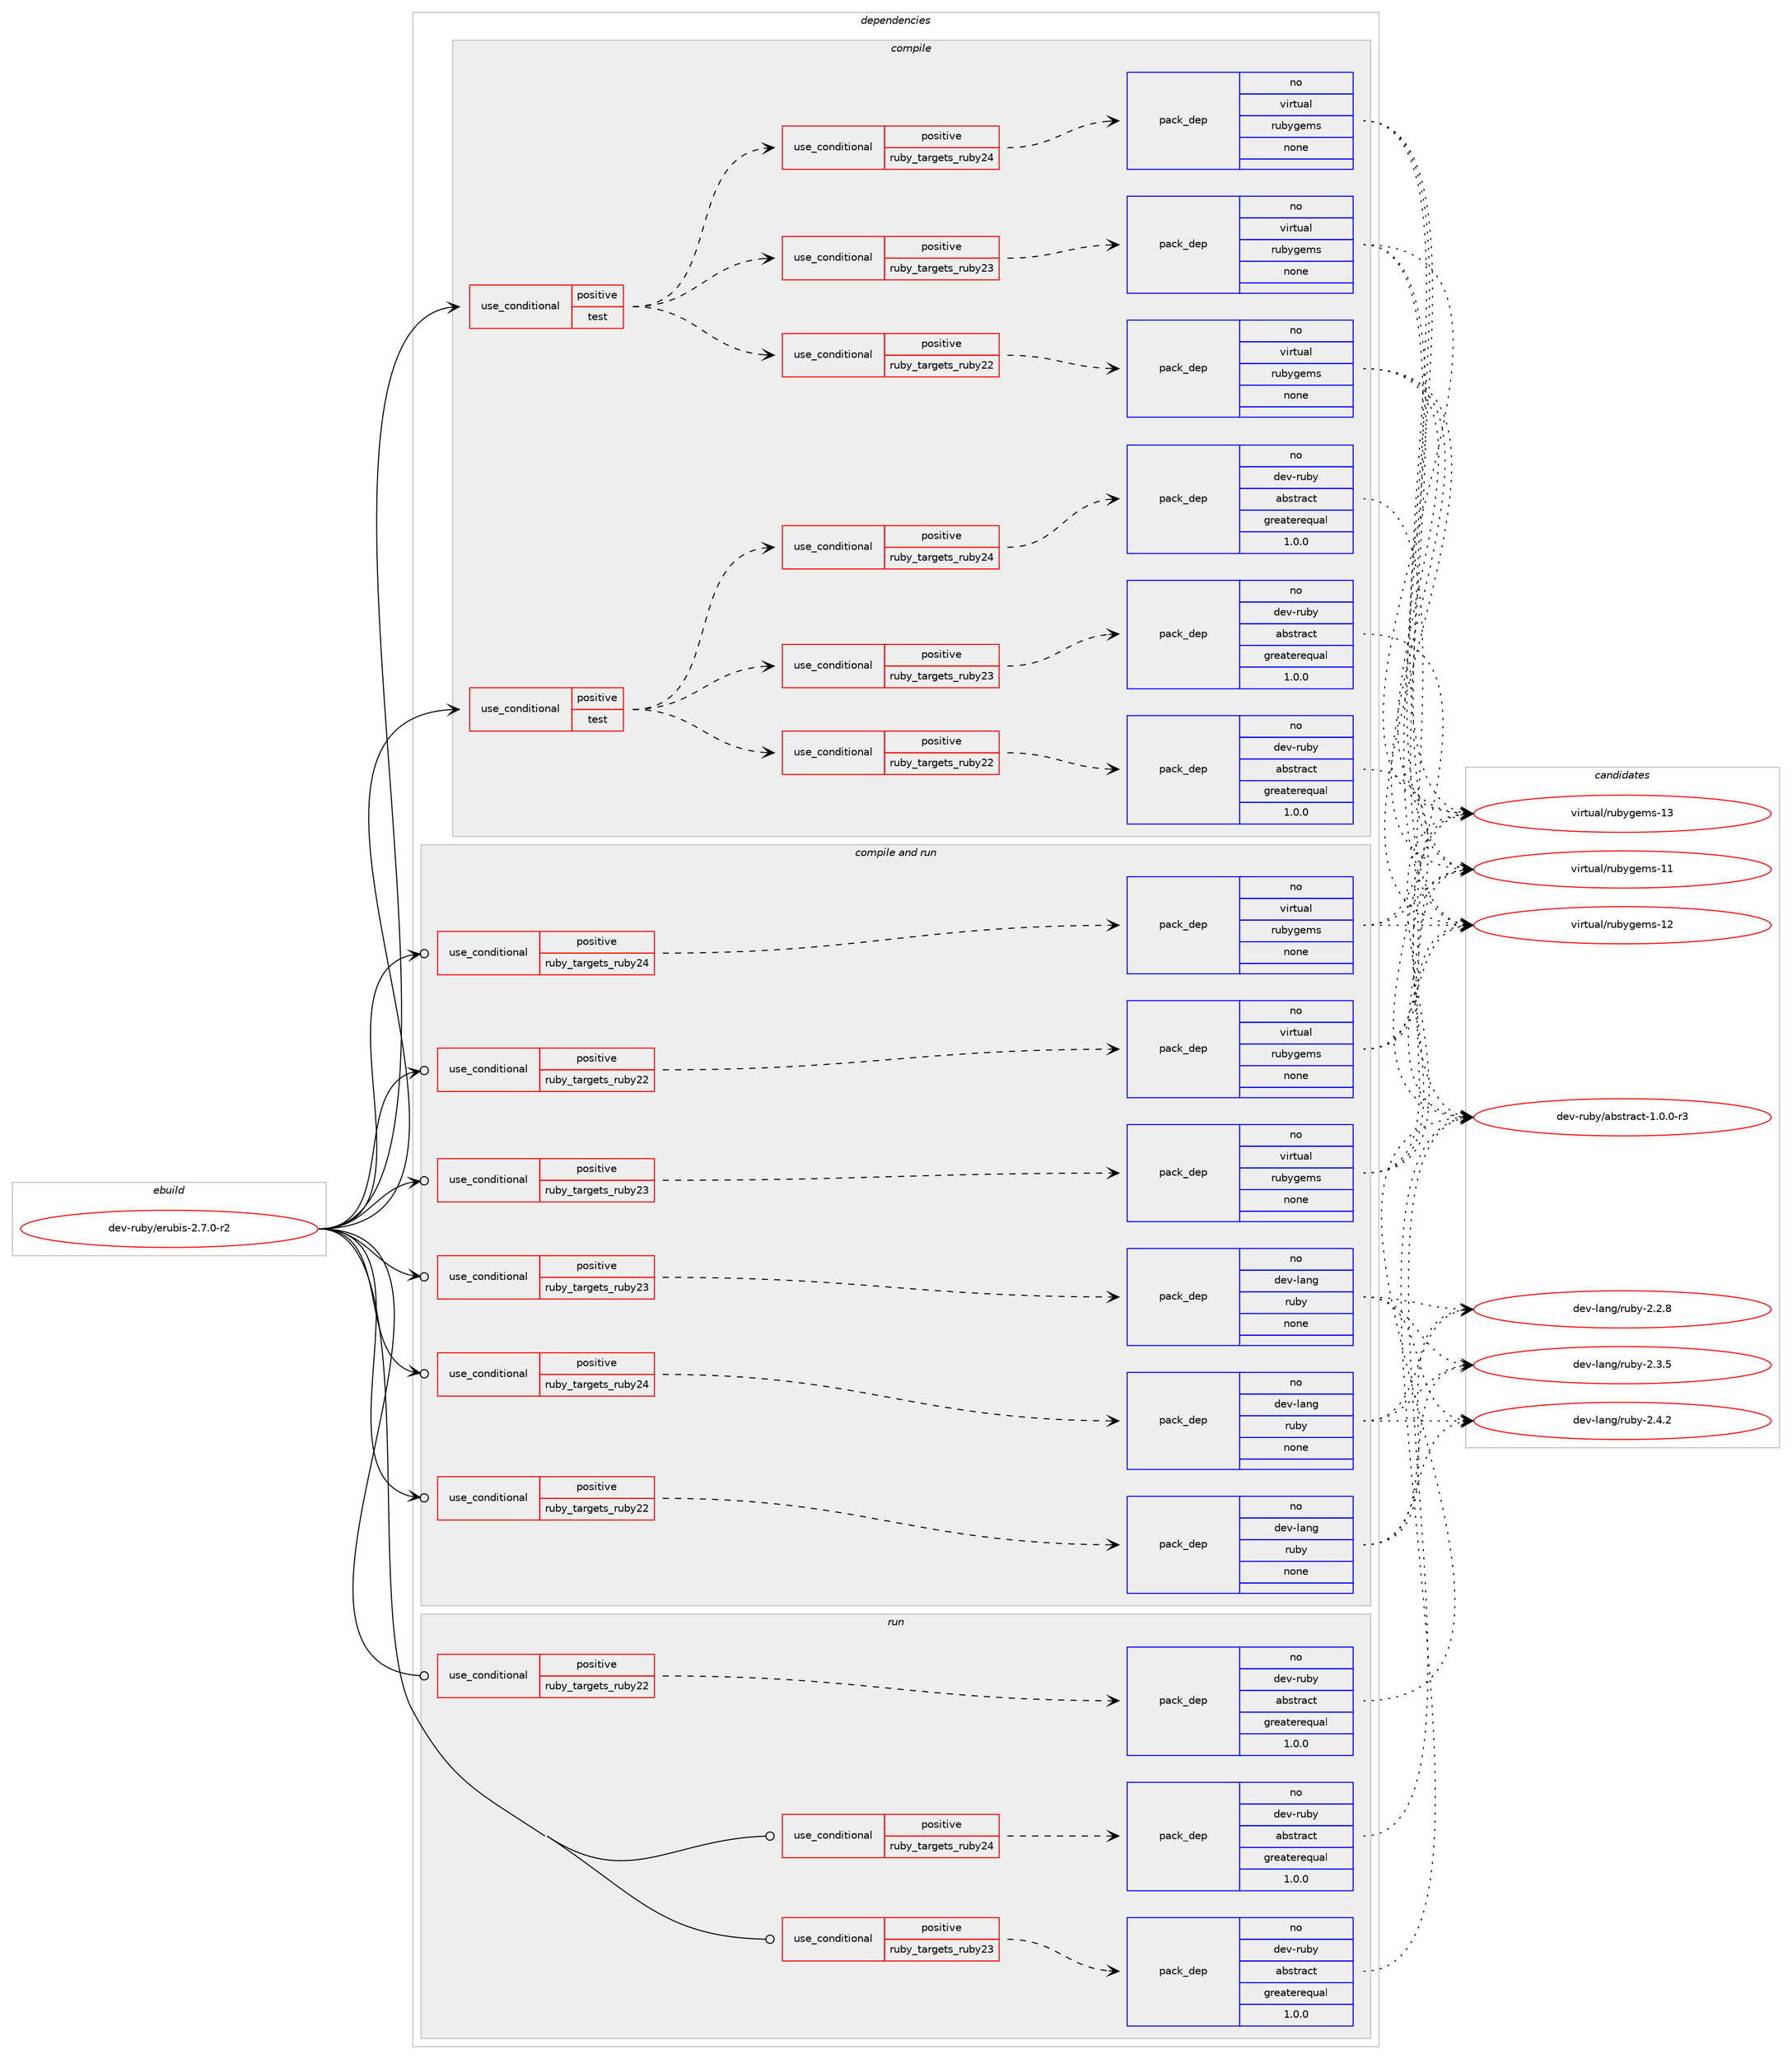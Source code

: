 digraph prolog {

# *************
# Graph options
# *************

newrank=true;
concentrate=true;
compound=true;
graph [rankdir=LR,fontname=Helvetica,fontsize=10,ranksep=1.5];#, ranksep=2.5, nodesep=0.2];
edge  [arrowhead=vee];
node  [fontname=Helvetica,fontsize=10];

# **********
# The ebuild
# **********

subgraph cluster_leftcol {
color=gray;
rank=same;
label=<<i>ebuild</i>>;
id [label="dev-ruby/erubis-2.7.0-r2", color=red, width=4, href="../dev-ruby/erubis-2.7.0-r2.svg"];
}

# ****************
# The dependencies
# ****************

subgraph cluster_midcol {
color=gray;
label=<<i>dependencies</i>>;
subgraph cluster_compile {
fillcolor="#eeeeee";
style=filled;
label=<<i>compile</i>>;
subgraph cond56223 {
dependency236924 [label=<<TABLE BORDER="0" CELLBORDER="1" CELLSPACING="0" CELLPADDING="4"><TR><TD ROWSPAN="3" CELLPADDING="10">use_conditional</TD></TR><TR><TD>positive</TD></TR><TR><TD>test</TD></TR></TABLE>>, shape=none, color=red];
subgraph cond56224 {
dependency236925 [label=<<TABLE BORDER="0" CELLBORDER="1" CELLSPACING="0" CELLPADDING="4"><TR><TD ROWSPAN="3" CELLPADDING="10">use_conditional</TD></TR><TR><TD>positive</TD></TR><TR><TD>ruby_targets_ruby22</TD></TR></TABLE>>, shape=none, color=red];
subgraph pack176627 {
dependency236926 [label=<<TABLE BORDER="0" CELLBORDER="1" CELLSPACING="0" CELLPADDING="4" WIDTH="220"><TR><TD ROWSPAN="6" CELLPADDING="30">pack_dep</TD></TR><TR><TD WIDTH="110">no</TD></TR><TR><TD>dev-ruby</TD></TR><TR><TD>abstract</TD></TR><TR><TD>greaterequal</TD></TR><TR><TD>1.0.0</TD></TR></TABLE>>, shape=none, color=blue];
}
dependency236925:e -> dependency236926:w [weight=20,style="dashed",arrowhead="vee"];
}
dependency236924:e -> dependency236925:w [weight=20,style="dashed",arrowhead="vee"];
subgraph cond56225 {
dependency236927 [label=<<TABLE BORDER="0" CELLBORDER="1" CELLSPACING="0" CELLPADDING="4"><TR><TD ROWSPAN="3" CELLPADDING="10">use_conditional</TD></TR><TR><TD>positive</TD></TR><TR><TD>ruby_targets_ruby23</TD></TR></TABLE>>, shape=none, color=red];
subgraph pack176628 {
dependency236928 [label=<<TABLE BORDER="0" CELLBORDER="1" CELLSPACING="0" CELLPADDING="4" WIDTH="220"><TR><TD ROWSPAN="6" CELLPADDING="30">pack_dep</TD></TR><TR><TD WIDTH="110">no</TD></TR><TR><TD>dev-ruby</TD></TR><TR><TD>abstract</TD></TR><TR><TD>greaterequal</TD></TR><TR><TD>1.0.0</TD></TR></TABLE>>, shape=none, color=blue];
}
dependency236927:e -> dependency236928:w [weight=20,style="dashed",arrowhead="vee"];
}
dependency236924:e -> dependency236927:w [weight=20,style="dashed",arrowhead="vee"];
subgraph cond56226 {
dependency236929 [label=<<TABLE BORDER="0" CELLBORDER="1" CELLSPACING="0" CELLPADDING="4"><TR><TD ROWSPAN="3" CELLPADDING="10">use_conditional</TD></TR><TR><TD>positive</TD></TR><TR><TD>ruby_targets_ruby24</TD></TR></TABLE>>, shape=none, color=red];
subgraph pack176629 {
dependency236930 [label=<<TABLE BORDER="0" CELLBORDER="1" CELLSPACING="0" CELLPADDING="4" WIDTH="220"><TR><TD ROWSPAN="6" CELLPADDING="30">pack_dep</TD></TR><TR><TD WIDTH="110">no</TD></TR><TR><TD>dev-ruby</TD></TR><TR><TD>abstract</TD></TR><TR><TD>greaterequal</TD></TR><TR><TD>1.0.0</TD></TR></TABLE>>, shape=none, color=blue];
}
dependency236929:e -> dependency236930:w [weight=20,style="dashed",arrowhead="vee"];
}
dependency236924:e -> dependency236929:w [weight=20,style="dashed",arrowhead="vee"];
}
id:e -> dependency236924:w [weight=20,style="solid",arrowhead="vee"];
subgraph cond56227 {
dependency236931 [label=<<TABLE BORDER="0" CELLBORDER="1" CELLSPACING="0" CELLPADDING="4"><TR><TD ROWSPAN="3" CELLPADDING="10">use_conditional</TD></TR><TR><TD>positive</TD></TR><TR><TD>test</TD></TR></TABLE>>, shape=none, color=red];
subgraph cond56228 {
dependency236932 [label=<<TABLE BORDER="0" CELLBORDER="1" CELLSPACING="0" CELLPADDING="4"><TR><TD ROWSPAN="3" CELLPADDING="10">use_conditional</TD></TR><TR><TD>positive</TD></TR><TR><TD>ruby_targets_ruby22</TD></TR></TABLE>>, shape=none, color=red];
subgraph pack176630 {
dependency236933 [label=<<TABLE BORDER="0" CELLBORDER="1" CELLSPACING="0" CELLPADDING="4" WIDTH="220"><TR><TD ROWSPAN="6" CELLPADDING="30">pack_dep</TD></TR><TR><TD WIDTH="110">no</TD></TR><TR><TD>virtual</TD></TR><TR><TD>rubygems</TD></TR><TR><TD>none</TD></TR><TR><TD></TD></TR></TABLE>>, shape=none, color=blue];
}
dependency236932:e -> dependency236933:w [weight=20,style="dashed",arrowhead="vee"];
}
dependency236931:e -> dependency236932:w [weight=20,style="dashed",arrowhead="vee"];
subgraph cond56229 {
dependency236934 [label=<<TABLE BORDER="0" CELLBORDER="1" CELLSPACING="0" CELLPADDING="4"><TR><TD ROWSPAN="3" CELLPADDING="10">use_conditional</TD></TR><TR><TD>positive</TD></TR><TR><TD>ruby_targets_ruby23</TD></TR></TABLE>>, shape=none, color=red];
subgraph pack176631 {
dependency236935 [label=<<TABLE BORDER="0" CELLBORDER="1" CELLSPACING="0" CELLPADDING="4" WIDTH="220"><TR><TD ROWSPAN="6" CELLPADDING="30">pack_dep</TD></TR><TR><TD WIDTH="110">no</TD></TR><TR><TD>virtual</TD></TR><TR><TD>rubygems</TD></TR><TR><TD>none</TD></TR><TR><TD></TD></TR></TABLE>>, shape=none, color=blue];
}
dependency236934:e -> dependency236935:w [weight=20,style="dashed",arrowhead="vee"];
}
dependency236931:e -> dependency236934:w [weight=20,style="dashed",arrowhead="vee"];
subgraph cond56230 {
dependency236936 [label=<<TABLE BORDER="0" CELLBORDER="1" CELLSPACING="0" CELLPADDING="4"><TR><TD ROWSPAN="3" CELLPADDING="10">use_conditional</TD></TR><TR><TD>positive</TD></TR><TR><TD>ruby_targets_ruby24</TD></TR></TABLE>>, shape=none, color=red];
subgraph pack176632 {
dependency236937 [label=<<TABLE BORDER="0" CELLBORDER="1" CELLSPACING="0" CELLPADDING="4" WIDTH="220"><TR><TD ROWSPAN="6" CELLPADDING="30">pack_dep</TD></TR><TR><TD WIDTH="110">no</TD></TR><TR><TD>virtual</TD></TR><TR><TD>rubygems</TD></TR><TR><TD>none</TD></TR><TR><TD></TD></TR></TABLE>>, shape=none, color=blue];
}
dependency236936:e -> dependency236937:w [weight=20,style="dashed",arrowhead="vee"];
}
dependency236931:e -> dependency236936:w [weight=20,style="dashed",arrowhead="vee"];
}
id:e -> dependency236931:w [weight=20,style="solid",arrowhead="vee"];
}
subgraph cluster_compileandrun {
fillcolor="#eeeeee";
style=filled;
label=<<i>compile and run</i>>;
subgraph cond56231 {
dependency236938 [label=<<TABLE BORDER="0" CELLBORDER="1" CELLSPACING="0" CELLPADDING="4"><TR><TD ROWSPAN="3" CELLPADDING="10">use_conditional</TD></TR><TR><TD>positive</TD></TR><TR><TD>ruby_targets_ruby22</TD></TR></TABLE>>, shape=none, color=red];
subgraph pack176633 {
dependency236939 [label=<<TABLE BORDER="0" CELLBORDER="1" CELLSPACING="0" CELLPADDING="4" WIDTH="220"><TR><TD ROWSPAN="6" CELLPADDING="30">pack_dep</TD></TR><TR><TD WIDTH="110">no</TD></TR><TR><TD>dev-lang</TD></TR><TR><TD>ruby</TD></TR><TR><TD>none</TD></TR><TR><TD></TD></TR></TABLE>>, shape=none, color=blue];
}
dependency236938:e -> dependency236939:w [weight=20,style="dashed",arrowhead="vee"];
}
id:e -> dependency236938:w [weight=20,style="solid",arrowhead="odotvee"];
subgraph cond56232 {
dependency236940 [label=<<TABLE BORDER="0" CELLBORDER="1" CELLSPACING="0" CELLPADDING="4"><TR><TD ROWSPAN="3" CELLPADDING="10">use_conditional</TD></TR><TR><TD>positive</TD></TR><TR><TD>ruby_targets_ruby22</TD></TR></TABLE>>, shape=none, color=red];
subgraph pack176634 {
dependency236941 [label=<<TABLE BORDER="0" CELLBORDER="1" CELLSPACING="0" CELLPADDING="4" WIDTH="220"><TR><TD ROWSPAN="6" CELLPADDING="30">pack_dep</TD></TR><TR><TD WIDTH="110">no</TD></TR><TR><TD>virtual</TD></TR><TR><TD>rubygems</TD></TR><TR><TD>none</TD></TR><TR><TD></TD></TR></TABLE>>, shape=none, color=blue];
}
dependency236940:e -> dependency236941:w [weight=20,style="dashed",arrowhead="vee"];
}
id:e -> dependency236940:w [weight=20,style="solid",arrowhead="odotvee"];
subgraph cond56233 {
dependency236942 [label=<<TABLE BORDER="0" CELLBORDER="1" CELLSPACING="0" CELLPADDING="4"><TR><TD ROWSPAN="3" CELLPADDING="10">use_conditional</TD></TR><TR><TD>positive</TD></TR><TR><TD>ruby_targets_ruby23</TD></TR></TABLE>>, shape=none, color=red];
subgraph pack176635 {
dependency236943 [label=<<TABLE BORDER="0" CELLBORDER="1" CELLSPACING="0" CELLPADDING="4" WIDTH="220"><TR><TD ROWSPAN="6" CELLPADDING="30">pack_dep</TD></TR><TR><TD WIDTH="110">no</TD></TR><TR><TD>dev-lang</TD></TR><TR><TD>ruby</TD></TR><TR><TD>none</TD></TR><TR><TD></TD></TR></TABLE>>, shape=none, color=blue];
}
dependency236942:e -> dependency236943:w [weight=20,style="dashed",arrowhead="vee"];
}
id:e -> dependency236942:w [weight=20,style="solid",arrowhead="odotvee"];
subgraph cond56234 {
dependency236944 [label=<<TABLE BORDER="0" CELLBORDER="1" CELLSPACING="0" CELLPADDING="4"><TR><TD ROWSPAN="3" CELLPADDING="10">use_conditional</TD></TR><TR><TD>positive</TD></TR><TR><TD>ruby_targets_ruby23</TD></TR></TABLE>>, shape=none, color=red];
subgraph pack176636 {
dependency236945 [label=<<TABLE BORDER="0" CELLBORDER="1" CELLSPACING="0" CELLPADDING="4" WIDTH="220"><TR><TD ROWSPAN="6" CELLPADDING="30">pack_dep</TD></TR><TR><TD WIDTH="110">no</TD></TR><TR><TD>virtual</TD></TR><TR><TD>rubygems</TD></TR><TR><TD>none</TD></TR><TR><TD></TD></TR></TABLE>>, shape=none, color=blue];
}
dependency236944:e -> dependency236945:w [weight=20,style="dashed",arrowhead="vee"];
}
id:e -> dependency236944:w [weight=20,style="solid",arrowhead="odotvee"];
subgraph cond56235 {
dependency236946 [label=<<TABLE BORDER="0" CELLBORDER="1" CELLSPACING="0" CELLPADDING="4"><TR><TD ROWSPAN="3" CELLPADDING="10">use_conditional</TD></TR><TR><TD>positive</TD></TR><TR><TD>ruby_targets_ruby24</TD></TR></TABLE>>, shape=none, color=red];
subgraph pack176637 {
dependency236947 [label=<<TABLE BORDER="0" CELLBORDER="1" CELLSPACING="0" CELLPADDING="4" WIDTH="220"><TR><TD ROWSPAN="6" CELLPADDING="30">pack_dep</TD></TR><TR><TD WIDTH="110">no</TD></TR><TR><TD>dev-lang</TD></TR><TR><TD>ruby</TD></TR><TR><TD>none</TD></TR><TR><TD></TD></TR></TABLE>>, shape=none, color=blue];
}
dependency236946:e -> dependency236947:w [weight=20,style="dashed",arrowhead="vee"];
}
id:e -> dependency236946:w [weight=20,style="solid",arrowhead="odotvee"];
subgraph cond56236 {
dependency236948 [label=<<TABLE BORDER="0" CELLBORDER="1" CELLSPACING="0" CELLPADDING="4"><TR><TD ROWSPAN="3" CELLPADDING="10">use_conditional</TD></TR><TR><TD>positive</TD></TR><TR><TD>ruby_targets_ruby24</TD></TR></TABLE>>, shape=none, color=red];
subgraph pack176638 {
dependency236949 [label=<<TABLE BORDER="0" CELLBORDER="1" CELLSPACING="0" CELLPADDING="4" WIDTH="220"><TR><TD ROWSPAN="6" CELLPADDING="30">pack_dep</TD></TR><TR><TD WIDTH="110">no</TD></TR><TR><TD>virtual</TD></TR><TR><TD>rubygems</TD></TR><TR><TD>none</TD></TR><TR><TD></TD></TR></TABLE>>, shape=none, color=blue];
}
dependency236948:e -> dependency236949:w [weight=20,style="dashed",arrowhead="vee"];
}
id:e -> dependency236948:w [weight=20,style="solid",arrowhead="odotvee"];
}
subgraph cluster_run {
fillcolor="#eeeeee";
style=filled;
label=<<i>run</i>>;
subgraph cond56237 {
dependency236950 [label=<<TABLE BORDER="0" CELLBORDER="1" CELLSPACING="0" CELLPADDING="4"><TR><TD ROWSPAN="3" CELLPADDING="10">use_conditional</TD></TR><TR><TD>positive</TD></TR><TR><TD>ruby_targets_ruby22</TD></TR></TABLE>>, shape=none, color=red];
subgraph pack176639 {
dependency236951 [label=<<TABLE BORDER="0" CELLBORDER="1" CELLSPACING="0" CELLPADDING="4" WIDTH="220"><TR><TD ROWSPAN="6" CELLPADDING="30">pack_dep</TD></TR><TR><TD WIDTH="110">no</TD></TR><TR><TD>dev-ruby</TD></TR><TR><TD>abstract</TD></TR><TR><TD>greaterequal</TD></TR><TR><TD>1.0.0</TD></TR></TABLE>>, shape=none, color=blue];
}
dependency236950:e -> dependency236951:w [weight=20,style="dashed",arrowhead="vee"];
}
id:e -> dependency236950:w [weight=20,style="solid",arrowhead="odot"];
subgraph cond56238 {
dependency236952 [label=<<TABLE BORDER="0" CELLBORDER="1" CELLSPACING="0" CELLPADDING="4"><TR><TD ROWSPAN="3" CELLPADDING="10">use_conditional</TD></TR><TR><TD>positive</TD></TR><TR><TD>ruby_targets_ruby23</TD></TR></TABLE>>, shape=none, color=red];
subgraph pack176640 {
dependency236953 [label=<<TABLE BORDER="0" CELLBORDER="1" CELLSPACING="0" CELLPADDING="4" WIDTH="220"><TR><TD ROWSPAN="6" CELLPADDING="30">pack_dep</TD></TR><TR><TD WIDTH="110">no</TD></TR><TR><TD>dev-ruby</TD></TR><TR><TD>abstract</TD></TR><TR><TD>greaterequal</TD></TR><TR><TD>1.0.0</TD></TR></TABLE>>, shape=none, color=blue];
}
dependency236952:e -> dependency236953:w [weight=20,style="dashed",arrowhead="vee"];
}
id:e -> dependency236952:w [weight=20,style="solid",arrowhead="odot"];
subgraph cond56239 {
dependency236954 [label=<<TABLE BORDER="0" CELLBORDER="1" CELLSPACING="0" CELLPADDING="4"><TR><TD ROWSPAN="3" CELLPADDING="10">use_conditional</TD></TR><TR><TD>positive</TD></TR><TR><TD>ruby_targets_ruby24</TD></TR></TABLE>>, shape=none, color=red];
subgraph pack176641 {
dependency236955 [label=<<TABLE BORDER="0" CELLBORDER="1" CELLSPACING="0" CELLPADDING="4" WIDTH="220"><TR><TD ROWSPAN="6" CELLPADDING="30">pack_dep</TD></TR><TR><TD WIDTH="110">no</TD></TR><TR><TD>dev-ruby</TD></TR><TR><TD>abstract</TD></TR><TR><TD>greaterequal</TD></TR><TR><TD>1.0.0</TD></TR></TABLE>>, shape=none, color=blue];
}
dependency236954:e -> dependency236955:w [weight=20,style="dashed",arrowhead="vee"];
}
id:e -> dependency236954:w [weight=20,style="solid",arrowhead="odot"];
}
}

# **************
# The candidates
# **************

subgraph cluster_choices {
rank=same;
color=gray;
label=<<i>candidates</i>>;

subgraph choice176627 {
color=black;
nodesep=1;
choice100101118451141179812147979811511611497991164549464846484511451 [label="dev-ruby/abstract-1.0.0-r3", color=red, width=4,href="../dev-ruby/abstract-1.0.0-r3.svg"];
dependency236926:e -> choice100101118451141179812147979811511611497991164549464846484511451:w [style=dotted,weight="100"];
}
subgraph choice176628 {
color=black;
nodesep=1;
choice100101118451141179812147979811511611497991164549464846484511451 [label="dev-ruby/abstract-1.0.0-r3", color=red, width=4,href="../dev-ruby/abstract-1.0.0-r3.svg"];
dependency236928:e -> choice100101118451141179812147979811511611497991164549464846484511451:w [style=dotted,weight="100"];
}
subgraph choice176629 {
color=black;
nodesep=1;
choice100101118451141179812147979811511611497991164549464846484511451 [label="dev-ruby/abstract-1.0.0-r3", color=red, width=4,href="../dev-ruby/abstract-1.0.0-r3.svg"];
dependency236930:e -> choice100101118451141179812147979811511611497991164549464846484511451:w [style=dotted,weight="100"];
}
subgraph choice176630 {
color=black;
nodesep=1;
choice118105114116117971084711411798121103101109115454949 [label="virtual/rubygems-11", color=red, width=4,href="../virtual/rubygems-11.svg"];
choice118105114116117971084711411798121103101109115454950 [label="virtual/rubygems-12", color=red, width=4,href="../virtual/rubygems-12.svg"];
choice118105114116117971084711411798121103101109115454951 [label="virtual/rubygems-13", color=red, width=4,href="../virtual/rubygems-13.svg"];
dependency236933:e -> choice118105114116117971084711411798121103101109115454949:w [style=dotted,weight="100"];
dependency236933:e -> choice118105114116117971084711411798121103101109115454950:w [style=dotted,weight="100"];
dependency236933:e -> choice118105114116117971084711411798121103101109115454951:w [style=dotted,weight="100"];
}
subgraph choice176631 {
color=black;
nodesep=1;
choice118105114116117971084711411798121103101109115454949 [label="virtual/rubygems-11", color=red, width=4,href="../virtual/rubygems-11.svg"];
choice118105114116117971084711411798121103101109115454950 [label="virtual/rubygems-12", color=red, width=4,href="../virtual/rubygems-12.svg"];
choice118105114116117971084711411798121103101109115454951 [label="virtual/rubygems-13", color=red, width=4,href="../virtual/rubygems-13.svg"];
dependency236935:e -> choice118105114116117971084711411798121103101109115454949:w [style=dotted,weight="100"];
dependency236935:e -> choice118105114116117971084711411798121103101109115454950:w [style=dotted,weight="100"];
dependency236935:e -> choice118105114116117971084711411798121103101109115454951:w [style=dotted,weight="100"];
}
subgraph choice176632 {
color=black;
nodesep=1;
choice118105114116117971084711411798121103101109115454949 [label="virtual/rubygems-11", color=red, width=4,href="../virtual/rubygems-11.svg"];
choice118105114116117971084711411798121103101109115454950 [label="virtual/rubygems-12", color=red, width=4,href="../virtual/rubygems-12.svg"];
choice118105114116117971084711411798121103101109115454951 [label="virtual/rubygems-13", color=red, width=4,href="../virtual/rubygems-13.svg"];
dependency236937:e -> choice118105114116117971084711411798121103101109115454949:w [style=dotted,weight="100"];
dependency236937:e -> choice118105114116117971084711411798121103101109115454950:w [style=dotted,weight="100"];
dependency236937:e -> choice118105114116117971084711411798121103101109115454951:w [style=dotted,weight="100"];
}
subgraph choice176633 {
color=black;
nodesep=1;
choice10010111845108971101034711411798121455046504656 [label="dev-lang/ruby-2.2.8", color=red, width=4,href="../dev-lang/ruby-2.2.8.svg"];
choice10010111845108971101034711411798121455046514653 [label="dev-lang/ruby-2.3.5", color=red, width=4,href="../dev-lang/ruby-2.3.5.svg"];
choice10010111845108971101034711411798121455046524650 [label="dev-lang/ruby-2.4.2", color=red, width=4,href="../dev-lang/ruby-2.4.2.svg"];
dependency236939:e -> choice10010111845108971101034711411798121455046504656:w [style=dotted,weight="100"];
dependency236939:e -> choice10010111845108971101034711411798121455046514653:w [style=dotted,weight="100"];
dependency236939:e -> choice10010111845108971101034711411798121455046524650:w [style=dotted,weight="100"];
}
subgraph choice176634 {
color=black;
nodesep=1;
choice118105114116117971084711411798121103101109115454949 [label="virtual/rubygems-11", color=red, width=4,href="../virtual/rubygems-11.svg"];
choice118105114116117971084711411798121103101109115454950 [label="virtual/rubygems-12", color=red, width=4,href="../virtual/rubygems-12.svg"];
choice118105114116117971084711411798121103101109115454951 [label="virtual/rubygems-13", color=red, width=4,href="../virtual/rubygems-13.svg"];
dependency236941:e -> choice118105114116117971084711411798121103101109115454949:w [style=dotted,weight="100"];
dependency236941:e -> choice118105114116117971084711411798121103101109115454950:w [style=dotted,weight="100"];
dependency236941:e -> choice118105114116117971084711411798121103101109115454951:w [style=dotted,weight="100"];
}
subgraph choice176635 {
color=black;
nodesep=1;
choice10010111845108971101034711411798121455046504656 [label="dev-lang/ruby-2.2.8", color=red, width=4,href="../dev-lang/ruby-2.2.8.svg"];
choice10010111845108971101034711411798121455046514653 [label="dev-lang/ruby-2.3.5", color=red, width=4,href="../dev-lang/ruby-2.3.5.svg"];
choice10010111845108971101034711411798121455046524650 [label="dev-lang/ruby-2.4.2", color=red, width=4,href="../dev-lang/ruby-2.4.2.svg"];
dependency236943:e -> choice10010111845108971101034711411798121455046504656:w [style=dotted,weight="100"];
dependency236943:e -> choice10010111845108971101034711411798121455046514653:w [style=dotted,weight="100"];
dependency236943:e -> choice10010111845108971101034711411798121455046524650:w [style=dotted,weight="100"];
}
subgraph choice176636 {
color=black;
nodesep=1;
choice118105114116117971084711411798121103101109115454949 [label="virtual/rubygems-11", color=red, width=4,href="../virtual/rubygems-11.svg"];
choice118105114116117971084711411798121103101109115454950 [label="virtual/rubygems-12", color=red, width=4,href="../virtual/rubygems-12.svg"];
choice118105114116117971084711411798121103101109115454951 [label="virtual/rubygems-13", color=red, width=4,href="../virtual/rubygems-13.svg"];
dependency236945:e -> choice118105114116117971084711411798121103101109115454949:w [style=dotted,weight="100"];
dependency236945:e -> choice118105114116117971084711411798121103101109115454950:w [style=dotted,weight="100"];
dependency236945:e -> choice118105114116117971084711411798121103101109115454951:w [style=dotted,weight="100"];
}
subgraph choice176637 {
color=black;
nodesep=1;
choice10010111845108971101034711411798121455046504656 [label="dev-lang/ruby-2.2.8", color=red, width=4,href="../dev-lang/ruby-2.2.8.svg"];
choice10010111845108971101034711411798121455046514653 [label="dev-lang/ruby-2.3.5", color=red, width=4,href="../dev-lang/ruby-2.3.5.svg"];
choice10010111845108971101034711411798121455046524650 [label="dev-lang/ruby-2.4.2", color=red, width=4,href="../dev-lang/ruby-2.4.2.svg"];
dependency236947:e -> choice10010111845108971101034711411798121455046504656:w [style=dotted,weight="100"];
dependency236947:e -> choice10010111845108971101034711411798121455046514653:w [style=dotted,weight="100"];
dependency236947:e -> choice10010111845108971101034711411798121455046524650:w [style=dotted,weight="100"];
}
subgraph choice176638 {
color=black;
nodesep=1;
choice118105114116117971084711411798121103101109115454949 [label="virtual/rubygems-11", color=red, width=4,href="../virtual/rubygems-11.svg"];
choice118105114116117971084711411798121103101109115454950 [label="virtual/rubygems-12", color=red, width=4,href="../virtual/rubygems-12.svg"];
choice118105114116117971084711411798121103101109115454951 [label="virtual/rubygems-13", color=red, width=4,href="../virtual/rubygems-13.svg"];
dependency236949:e -> choice118105114116117971084711411798121103101109115454949:w [style=dotted,weight="100"];
dependency236949:e -> choice118105114116117971084711411798121103101109115454950:w [style=dotted,weight="100"];
dependency236949:e -> choice118105114116117971084711411798121103101109115454951:w [style=dotted,weight="100"];
}
subgraph choice176639 {
color=black;
nodesep=1;
choice100101118451141179812147979811511611497991164549464846484511451 [label="dev-ruby/abstract-1.0.0-r3", color=red, width=4,href="../dev-ruby/abstract-1.0.0-r3.svg"];
dependency236951:e -> choice100101118451141179812147979811511611497991164549464846484511451:w [style=dotted,weight="100"];
}
subgraph choice176640 {
color=black;
nodesep=1;
choice100101118451141179812147979811511611497991164549464846484511451 [label="dev-ruby/abstract-1.0.0-r3", color=red, width=4,href="../dev-ruby/abstract-1.0.0-r3.svg"];
dependency236953:e -> choice100101118451141179812147979811511611497991164549464846484511451:w [style=dotted,weight="100"];
}
subgraph choice176641 {
color=black;
nodesep=1;
choice100101118451141179812147979811511611497991164549464846484511451 [label="dev-ruby/abstract-1.0.0-r3", color=red, width=4,href="../dev-ruby/abstract-1.0.0-r3.svg"];
dependency236955:e -> choice100101118451141179812147979811511611497991164549464846484511451:w [style=dotted,weight="100"];
}
}

}
